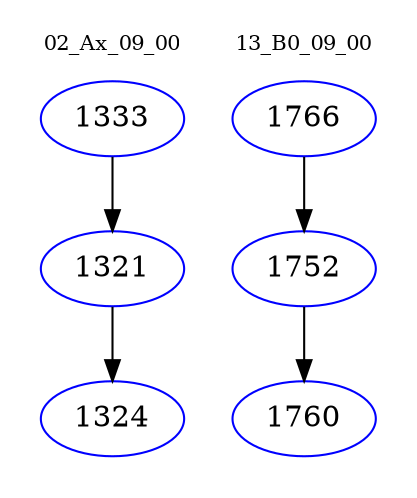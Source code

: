 digraph{
subgraph cluster_0 {
color = white
label = "02_Ax_09_00";
fontsize=10;
T0_1333 [label="1333", color="blue"]
T0_1333 -> T0_1321 [color="black"]
T0_1321 [label="1321", color="blue"]
T0_1321 -> T0_1324 [color="black"]
T0_1324 [label="1324", color="blue"]
}
subgraph cluster_1 {
color = white
label = "13_B0_09_00";
fontsize=10;
T1_1766 [label="1766", color="blue"]
T1_1766 -> T1_1752 [color="black"]
T1_1752 [label="1752", color="blue"]
T1_1752 -> T1_1760 [color="black"]
T1_1760 [label="1760", color="blue"]
}
}
